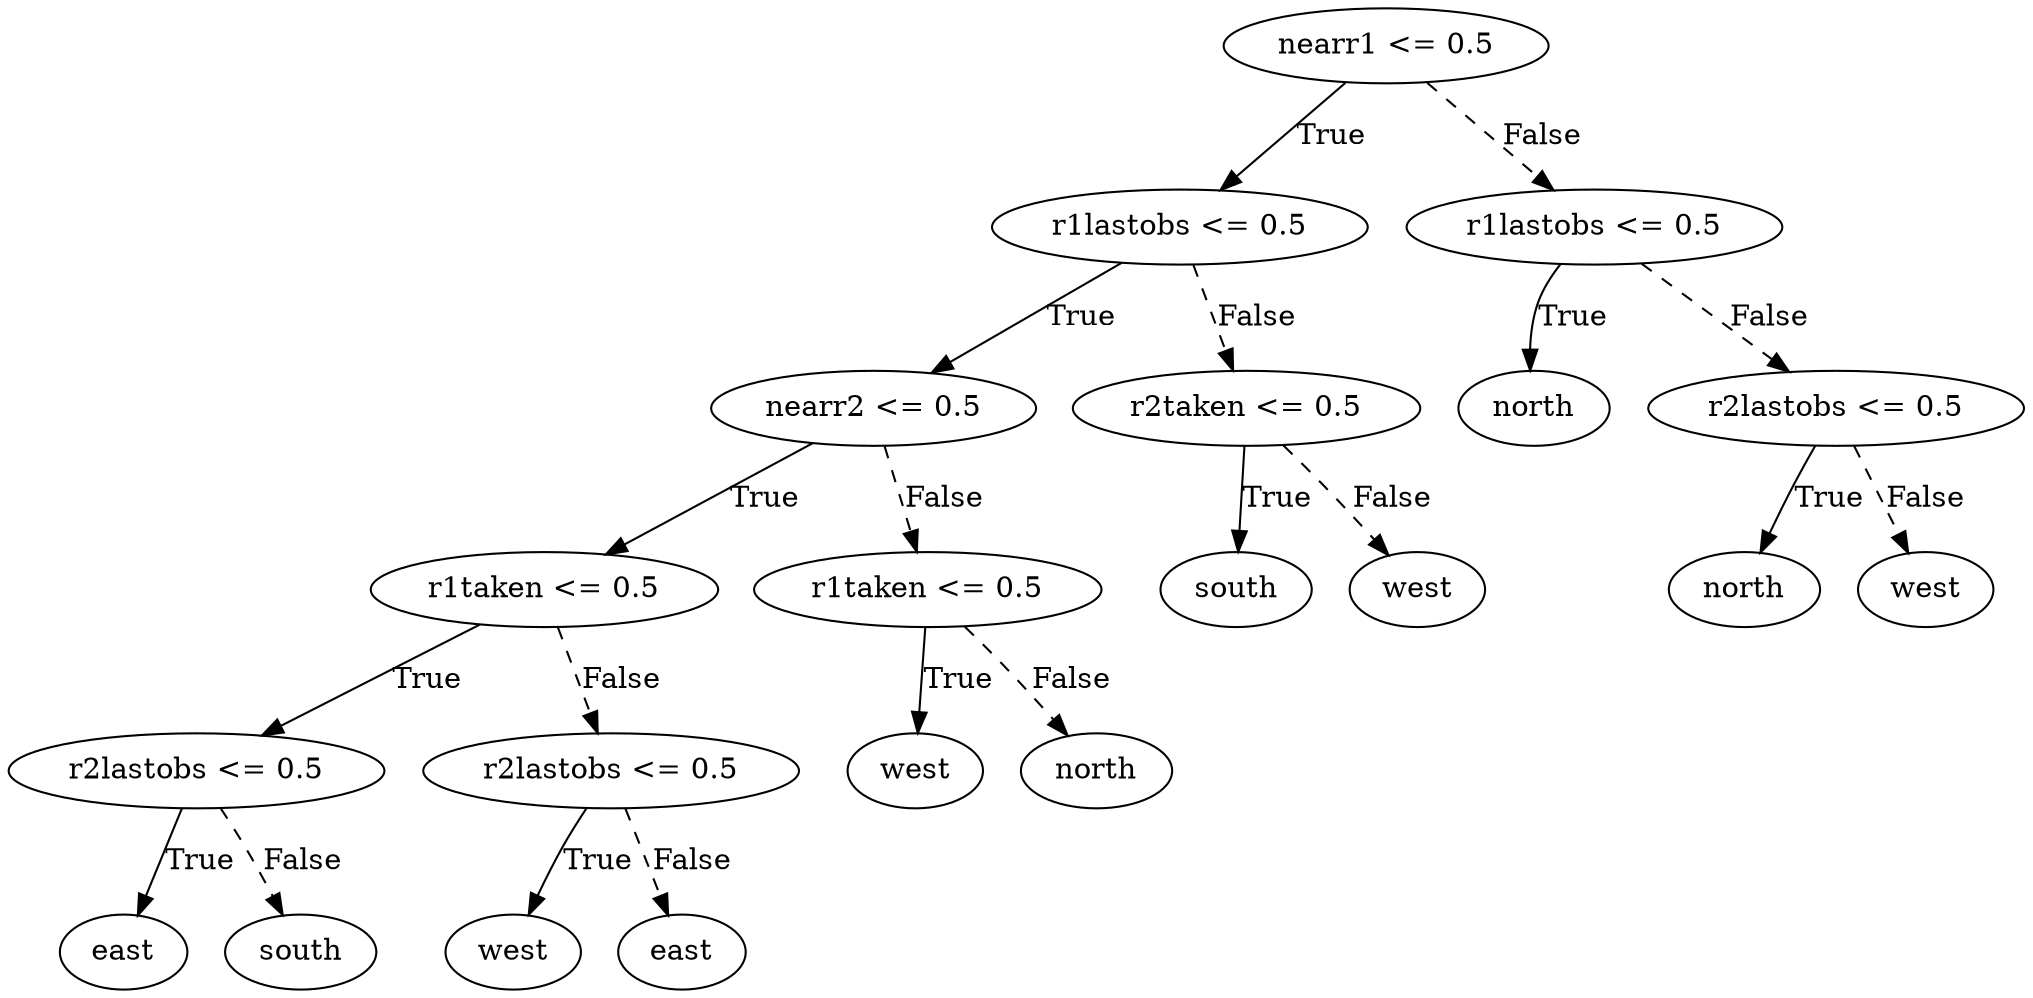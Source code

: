 digraph {
0 [label="nearr1 <= 0.5"];
1 [label="r1lastobs <= 0.5"];
2 [label="nearr2 <= 0.5"];
3 [label="r1taken <= 0.5"];
4 [label="r2lastobs <= 0.5"];
5 [label="east"];
4 -> 5 [label="True"];
6 [label="south"];
4 -> 6 [style="dashed", label="False"];
3 -> 4 [label="True"];
7 [label="r2lastobs <= 0.5"];
8 [label="west"];
7 -> 8 [label="True"];
9 [label="east"];
7 -> 9 [style="dashed", label="False"];
3 -> 7 [style="dashed", label="False"];
2 -> 3 [label="True"];
10 [label="r1taken <= 0.5"];
11 [label="west"];
10 -> 11 [label="True"];
12 [label="north"];
10 -> 12 [style="dashed", label="False"];
2 -> 10 [style="dashed", label="False"];
1 -> 2 [label="True"];
13 [label="r2taken <= 0.5"];
14 [label="south"];
13 -> 14 [label="True"];
15 [label="west"];
13 -> 15 [style="dashed", label="False"];
1 -> 13 [style="dashed", label="False"];
0 -> 1 [label="True"];
16 [label="r1lastobs <= 0.5"];
17 [label="north"];
16 -> 17 [label="True"];
18 [label="r2lastobs <= 0.5"];
19 [label="north"];
18 -> 19 [label="True"];
20 [label="west"];
18 -> 20 [style="dashed", label="False"];
16 -> 18 [style="dashed", label="False"];
0 -> 16 [style="dashed", label="False"];

}